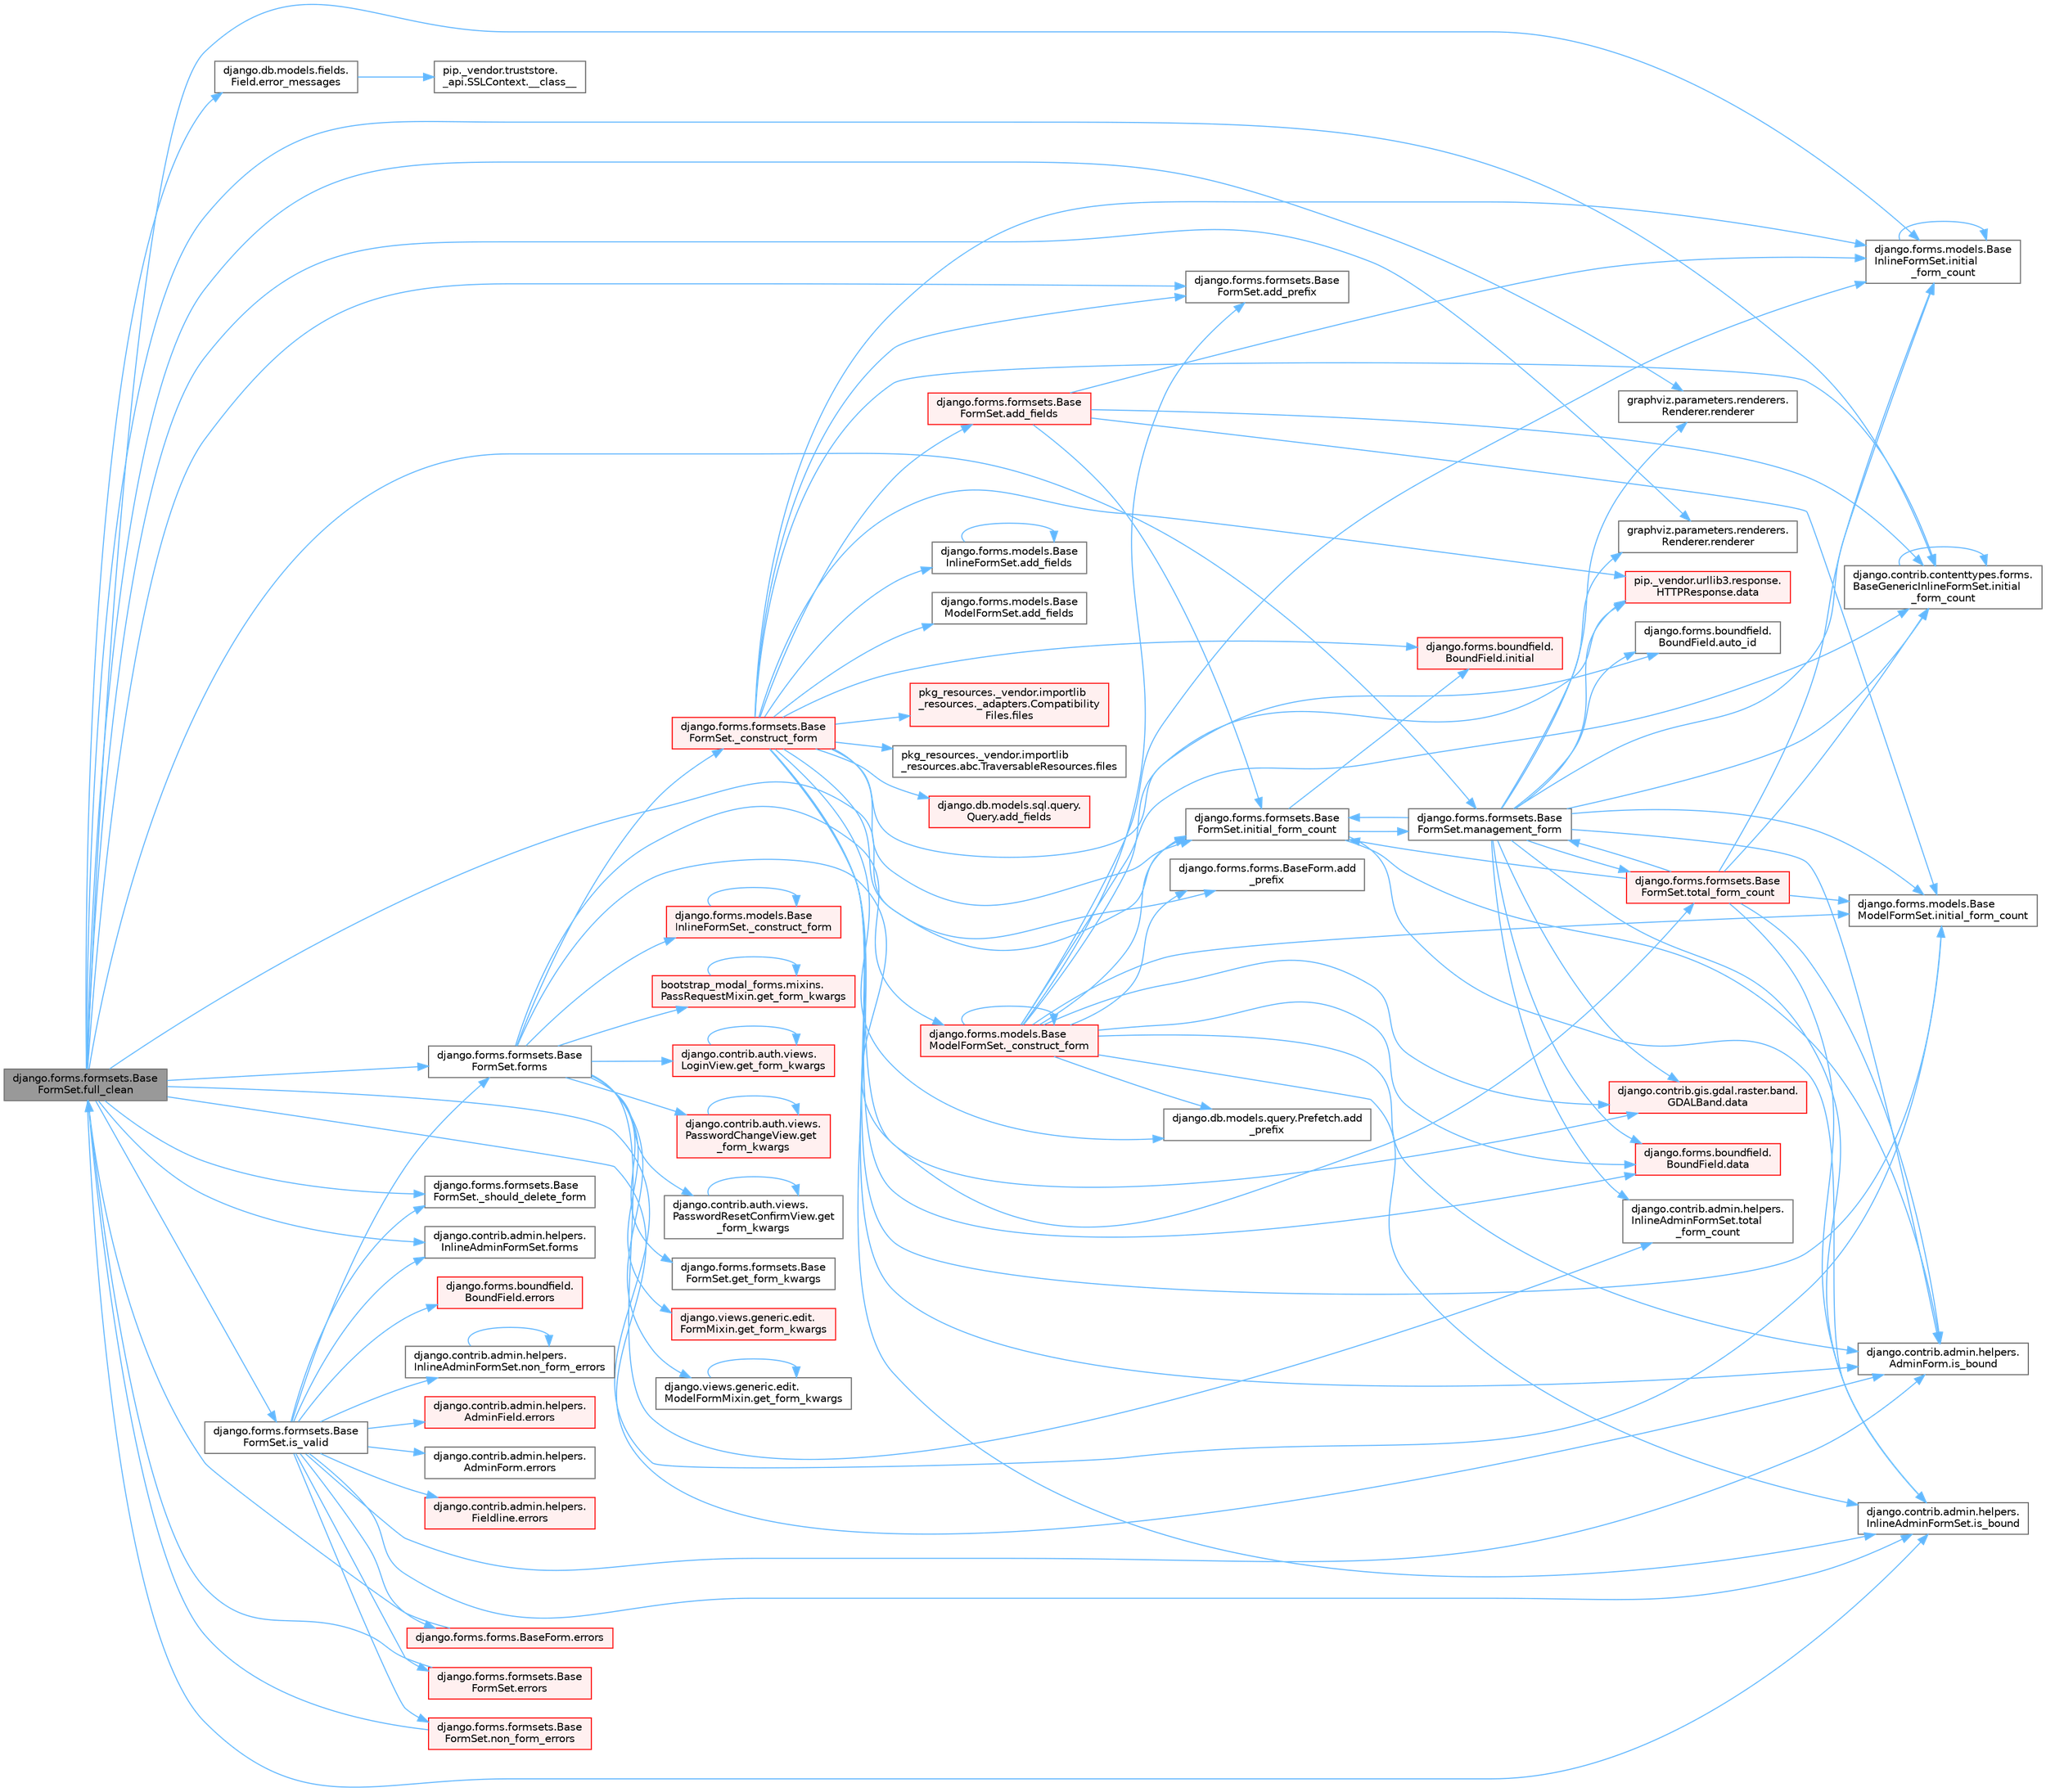 digraph "django.forms.formsets.BaseFormSet.full_clean"
{
 // LATEX_PDF_SIZE
  bgcolor="transparent";
  edge [fontname=Helvetica,fontsize=10,labelfontname=Helvetica,labelfontsize=10];
  node [fontname=Helvetica,fontsize=10,shape=box,height=0.2,width=0.4];
  rankdir="LR";
  Node1 [id="Node000001",label="django.forms.formsets.Base\lFormSet.full_clean",height=0.2,width=0.4,color="gray40", fillcolor="grey60", style="filled", fontcolor="black",tooltip=" "];
  Node1 -> Node2 [id="edge1_Node000001_Node000002",color="steelblue1",style="solid",tooltip=" "];
  Node2 [id="Node000002",label="django.forms.formsets.Base\lFormSet._should_delete_form",height=0.2,width=0.4,color="grey40", fillcolor="white", style="filled",URL="$classdjango_1_1forms_1_1formsets_1_1_base_form_set.html#a4c4f89a542f15dcb367e018a44444118",tooltip=" "];
  Node1 -> Node3 [id="edge2_Node000001_Node000003",color="steelblue1",style="solid",tooltip=" "];
  Node3 [id="Node000003",label="django.forms.formsets.Base\lFormSet.add_prefix",height=0.2,width=0.4,color="grey40", fillcolor="white", style="filled",URL="$classdjango_1_1forms_1_1formsets_1_1_base_form_set.html#a0498beaa50e1791022fde719a1e28ab8",tooltip=" "];
  Node1 -> Node4 [id="edge3_Node000001_Node000004",color="steelblue1",style="solid",tooltip=" "];
  Node4 [id="Node000004",label="django.db.models.fields.\lField.error_messages",height=0.2,width=0.4,color="grey40", fillcolor="white", style="filled",URL="$classdjango_1_1db_1_1models_1_1fields_1_1_field.html#a9c8939045e11d9e49a0c355a333250ad",tooltip=" "];
  Node4 -> Node5 [id="edge4_Node000004_Node000005",color="steelblue1",style="solid",tooltip=" "];
  Node5 [id="Node000005",label="pip._vendor.truststore.\l_api.SSLContext.__class__",height=0.2,width=0.4,color="grey40", fillcolor="white", style="filled",URL="$classpip_1_1__vendor_1_1truststore_1_1__api_1_1_s_s_l_context.html#a530861514f31eabaa3f513557d6e66de",tooltip=" "];
  Node1 -> Node6 [id="edge5_Node000001_Node000006",color="steelblue1",style="solid",tooltip=" "];
  Node6 [id="Node000006",label="django.contrib.admin.helpers.\lInlineAdminFormSet.forms",height=0.2,width=0.4,color="grey40", fillcolor="white", style="filled",URL="$classdjango_1_1contrib_1_1admin_1_1helpers_1_1_inline_admin_form_set.html#aab73a19b39b7eac47d39c4fe6b21ca51",tooltip=" "];
  Node1 -> Node7 [id="edge6_Node000001_Node000007",color="steelblue1",style="solid",tooltip=" "];
  Node7 [id="Node000007",label="django.forms.formsets.Base\lFormSet.forms",height=0.2,width=0.4,color="grey40", fillcolor="white", style="filled",URL="$classdjango_1_1forms_1_1formsets_1_1_base_form_set.html#a398234150267aa3c6dceaa20a7a507f1",tooltip=" "];
  Node7 -> Node8 [id="edge7_Node000007_Node000008",color="steelblue1",style="solid",tooltip=" "];
  Node8 [id="Node000008",label="django.forms.formsets.Base\lFormSet._construct_form",height=0.2,width=0.4,color="red", fillcolor="#FFF0F0", style="filled",URL="$classdjango_1_1forms_1_1formsets_1_1_base_form_set.html#a4a92b0779a5f5964325e73f9c8521fe8",tooltip=" "];
  Node8 -> Node9 [id="edge8_Node000008_Node000009",color="steelblue1",style="solid",tooltip=" "];
  Node9 [id="Node000009",label="django.db.models.sql.query.\lQuery.add_fields",height=0.2,width=0.4,color="red", fillcolor="#FFF0F0", style="filled",URL="$classdjango_1_1db_1_1models_1_1sql_1_1query_1_1_query.html#a86b6a93688b1029c5cc8095a6bc8b683",tooltip=" "];
  Node8 -> Node4479 [id="edge9_Node000008_Node004479",color="steelblue1",style="solid",tooltip=" "];
  Node4479 [id="Node004479",label="django.forms.formsets.Base\lFormSet.add_fields",height=0.2,width=0.4,color="red", fillcolor="#FFF0F0", style="filled",URL="$classdjango_1_1forms_1_1formsets_1_1_base_form_set.html#a9db7c4b565cef620c0195e8f424c3861",tooltip=" "];
  Node4479 -> Node4482 [id="edge10_Node004479_Node004482",color="steelblue1",style="solid",tooltip=" "];
  Node4482 [id="Node004482",label="django.contrib.contenttypes.forms.\lBaseGenericInlineFormSet.initial\l_form_count",height=0.2,width=0.4,color="grey40", fillcolor="white", style="filled",URL="$classdjango_1_1contrib_1_1contenttypes_1_1forms_1_1_base_generic_inline_form_set.html#a3022118f13a1deac787ae2b1e56a4351",tooltip=" "];
  Node4482 -> Node4482 [id="edge11_Node004482_Node004482",color="steelblue1",style="solid",tooltip=" "];
  Node4479 -> Node4483 [id="edge12_Node004479_Node004483",color="steelblue1",style="solid",tooltip=" "];
  Node4483 [id="Node004483",label="django.forms.formsets.Base\lFormSet.initial_form_count",height=0.2,width=0.4,color="grey40", fillcolor="white", style="filled",URL="$classdjango_1_1forms_1_1formsets_1_1_base_form_set.html#ac69af218aef466f57271c03f8406077e",tooltip=" "];
  Node4483 -> Node580 [id="edge13_Node004483_Node000580",color="steelblue1",style="solid",tooltip=" "];
  Node580 [id="Node000580",label="django.forms.boundfield.\lBoundField.initial",height=0.2,width=0.4,color="red", fillcolor="#FFF0F0", style="filled",URL="$classdjango_1_1forms_1_1boundfield_1_1_bound_field.html#a81706c00426d51f42167d00c2018cb92",tooltip=" "];
  Node4483 -> Node2228 [id="edge14_Node004483_Node002228",color="steelblue1",style="solid",tooltip=" "];
  Node2228 [id="Node002228",label="django.contrib.admin.helpers.\lAdminForm.is_bound",height=0.2,width=0.4,color="grey40", fillcolor="white", style="filled",URL="$classdjango_1_1contrib_1_1admin_1_1helpers_1_1_admin_form.html#a3db6718d4233338252982b87421a1ae9",tooltip=" "];
  Node4483 -> Node2229 [id="edge15_Node004483_Node002229",color="steelblue1",style="solid",tooltip=" "];
  Node2229 [id="Node002229",label="django.contrib.admin.helpers.\lInlineAdminFormSet.is_bound",height=0.2,width=0.4,color="grey40", fillcolor="white", style="filled",URL="$classdjango_1_1contrib_1_1admin_1_1helpers_1_1_inline_admin_form_set.html#a54ae697ea028b7ed3e193f059bc54a71",tooltip=" "];
  Node4483 -> Node4484 [id="edge16_Node004483_Node004484",color="steelblue1",style="solid",tooltip=" "];
  Node4484 [id="Node004484",label="django.forms.formsets.Base\lFormSet.management_form",height=0.2,width=0.4,color="grey40", fillcolor="white", style="filled",URL="$classdjango_1_1forms_1_1formsets_1_1_base_form_set.html#a4fca1fb0745bdade6e7a259744b90d94",tooltip=" "];
  Node4484 -> Node1658 [id="edge17_Node004484_Node001658",color="steelblue1",style="solid",tooltip=" "];
  Node1658 [id="Node001658",label="django.forms.boundfield.\lBoundField.auto_id",height=0.2,width=0.4,color="grey40", fillcolor="white", style="filled",URL="$classdjango_1_1forms_1_1boundfield_1_1_bound_field.html#ae7b115e17041dcc8625b27f5e055a47c",tooltip=" "];
  Node4484 -> Node276 [id="edge18_Node004484_Node000276",color="steelblue1",style="solid",tooltip=" "];
  Node276 [id="Node000276",label="django.contrib.gis.gdal.raster.band.\lGDALBand.data",height=0.2,width=0.4,color="red", fillcolor="#FFF0F0", style="filled",URL="$classdjango_1_1contrib_1_1gis_1_1gdal_1_1raster_1_1band_1_1_g_d_a_l_band.html#a5d37dc4c4d5a50a21b75460e75f9ee4d",tooltip=" "];
  Node4484 -> Node354 [id="edge19_Node004484_Node000354",color="steelblue1",style="solid",tooltip=" "];
  Node354 [id="Node000354",label="django.forms.boundfield.\lBoundField.data",height=0.2,width=0.4,color="red", fillcolor="#FFF0F0", style="filled",URL="$classdjango_1_1forms_1_1boundfield_1_1_bound_field.html#ad38e19a5099c352218e82322f47b020c",tooltip=" "];
  Node4484 -> Node355 [id="edge20_Node004484_Node000355",color="steelblue1",style="solid",tooltip=" "];
  Node355 [id="Node000355",label="pip._vendor.urllib3.response.\lHTTPResponse.data",height=0.2,width=0.4,color="red", fillcolor="#FFF0F0", style="filled",URL="$classpip_1_1__vendor_1_1urllib3_1_1response_1_1_h_t_t_p_response.html#abf3c538704803faf453331b0031f3bdd",tooltip=" "];
  Node4484 -> Node4482 [id="edge21_Node004484_Node004482",color="steelblue1",style="solid",tooltip=" "];
  Node4484 -> Node4483 [id="edge22_Node004484_Node004483",color="steelblue1",style="solid",tooltip=" "];
  Node4484 -> Node4485 [id="edge23_Node004484_Node004485",color="steelblue1",style="solid",tooltip=" "];
  Node4485 [id="Node004485",label="django.forms.models.Base\lInlineFormSet.initial\l_form_count",height=0.2,width=0.4,color="grey40", fillcolor="white", style="filled",URL="$classdjango_1_1forms_1_1models_1_1_base_inline_form_set.html#ab1bf4b2e98a48b37719c19eba66c05f4",tooltip=" "];
  Node4485 -> Node4485 [id="edge24_Node004485_Node004485",color="steelblue1",style="solid",tooltip=" "];
  Node4484 -> Node4486 [id="edge25_Node004484_Node004486",color="steelblue1",style="solid",tooltip=" "];
  Node4486 [id="Node004486",label="django.forms.models.Base\lModelFormSet.initial_form_count",height=0.2,width=0.4,color="grey40", fillcolor="white", style="filled",URL="$classdjango_1_1forms_1_1models_1_1_base_model_form_set.html#a52c99928025ea0082ad8ea8c7b7ccdf3",tooltip=" "];
  Node4484 -> Node2228 [id="edge26_Node004484_Node002228",color="steelblue1",style="solid",tooltip=" "];
  Node4484 -> Node2229 [id="edge27_Node004484_Node002229",color="steelblue1",style="solid",tooltip=" "];
  Node4484 -> Node1997 [id="edge28_Node004484_Node001997",color="steelblue1",style="solid",tooltip=" "];
  Node1997 [id="Node001997",label="graphviz.parameters.renderers.\lRenderer.renderer",height=0.2,width=0.4,color="grey40", fillcolor="white", style="filled",URL="$classgraphviz_1_1parameters_1_1renderers_1_1_renderer.html#ab647ac81ea9a587e2231805e7b215e4e",tooltip=" "];
  Node4484 -> Node1998 [id="edge29_Node004484_Node001998",color="steelblue1",style="solid",tooltip=" "];
  Node1998 [id="Node001998",label="graphviz.parameters.renderers.\lRenderer.renderer",height=0.2,width=0.4,color="grey40", fillcolor="white", style="filled",URL="$classgraphviz_1_1parameters_1_1renderers_1_1_renderer.html#a315fd281bf35cbff9713265b12b06e09",tooltip=" "];
  Node4484 -> Node4487 [id="edge30_Node004484_Node004487",color="steelblue1",style="solid",tooltip=" "];
  Node4487 [id="Node004487",label="django.contrib.admin.helpers.\lInlineAdminFormSet.total\l_form_count",height=0.2,width=0.4,color="grey40", fillcolor="white", style="filled",URL="$classdjango_1_1contrib_1_1admin_1_1helpers_1_1_inline_admin_form_set.html#a875279fc2106dd77d68f94726a4343b3",tooltip=" "];
  Node4484 -> Node4488 [id="edge31_Node004484_Node004488",color="steelblue1",style="solid",tooltip=" "];
  Node4488 [id="Node004488",label="django.forms.formsets.Base\lFormSet.total_form_count",height=0.2,width=0.4,color="red", fillcolor="#FFF0F0", style="filled",URL="$classdjango_1_1forms_1_1formsets_1_1_base_form_set.html#a6f385fb1509469e7b3071b42ad2dc945",tooltip=" "];
  Node4488 -> Node4482 [id="edge32_Node004488_Node004482",color="steelblue1",style="solid",tooltip=" "];
  Node4488 -> Node4483 [id="edge33_Node004488_Node004483",color="steelblue1",style="solid",tooltip=" "];
  Node4488 -> Node4485 [id="edge34_Node004488_Node004485",color="steelblue1",style="solid",tooltip=" "];
  Node4488 -> Node4486 [id="edge35_Node004488_Node004486",color="steelblue1",style="solid",tooltip=" "];
  Node4488 -> Node2228 [id="edge36_Node004488_Node002228",color="steelblue1",style="solid",tooltip=" "];
  Node4488 -> Node2229 [id="edge37_Node004488_Node002229",color="steelblue1",style="solid",tooltip=" "];
  Node4488 -> Node4484 [id="edge38_Node004488_Node004484",color="steelblue1",style="solid",tooltip=" "];
  Node4479 -> Node4485 [id="edge39_Node004479_Node004485",color="steelblue1",style="solid",tooltip=" "];
  Node4479 -> Node4486 [id="edge40_Node004479_Node004486",color="steelblue1",style="solid",tooltip=" "];
  Node8 -> Node4489 [id="edge41_Node000008_Node004489",color="steelblue1",style="solid",tooltip=" "];
  Node4489 [id="Node004489",label="django.forms.models.Base\lInlineFormSet.add_fields",height=0.2,width=0.4,color="grey40", fillcolor="white", style="filled",URL="$classdjango_1_1forms_1_1models_1_1_base_inline_form_set.html#a8e14729fad18b2b23207dfeaffc15cb1",tooltip=" "];
  Node4489 -> Node4489 [id="edge42_Node004489_Node004489",color="steelblue1",style="solid",tooltip=" "];
  Node8 -> Node4490 [id="edge43_Node000008_Node004490",color="steelblue1",style="solid",tooltip=" "];
  Node4490 [id="Node004490",label="django.forms.models.Base\lModelFormSet.add_fields",height=0.2,width=0.4,color="grey40", fillcolor="white", style="filled",URL="$classdjango_1_1forms_1_1models_1_1_base_model_form_set.html#a7cbfcd0996447218ac3164fd6a1305bc",tooltip=" "];
  Node8 -> Node4491 [id="edge44_Node000008_Node004491",color="steelblue1",style="solid",tooltip=" "];
  Node4491 [id="Node004491",label="django.db.models.query.Prefetch.add\l_prefix",height=0.2,width=0.4,color="grey40", fillcolor="white", style="filled",URL="$classdjango_1_1db_1_1models_1_1query_1_1_prefetch.html#afb4d279a423967d5f32da91385163ef5",tooltip=" "];
  Node8 -> Node4492 [id="edge45_Node000008_Node004492",color="steelblue1",style="solid",tooltip=" "];
  Node4492 [id="Node004492",label="django.forms.forms.BaseForm.add\l_prefix",height=0.2,width=0.4,color="grey40", fillcolor="white", style="filled",URL="$classdjango_1_1forms_1_1forms_1_1_base_form.html#ae40cfd5224bffe1e658208d9733eb1cf",tooltip=" "];
  Node8 -> Node3 [id="edge46_Node000008_Node000003",color="steelblue1",style="solid",tooltip=" "];
  Node8 -> Node1658 [id="edge47_Node000008_Node001658",color="steelblue1",style="solid",tooltip=" "];
  Node8 -> Node276 [id="edge48_Node000008_Node000276",color="steelblue1",style="solid",tooltip=" "];
  Node8 -> Node354 [id="edge49_Node000008_Node000354",color="steelblue1",style="solid",tooltip=" "];
  Node8 -> Node355 [id="edge50_Node000008_Node000355",color="steelblue1",style="solid",tooltip=" "];
  Node8 -> Node2443 [id="edge51_Node000008_Node002443",color="steelblue1",style="solid",tooltip=" "];
  Node2443 [id="Node002443",label="pkg_resources._vendor.importlib\l_resources._adapters.Compatibility\lFiles.files",height=0.2,width=0.4,color="red", fillcolor="#FFF0F0", style="filled",URL="$classpkg__resources_1_1__vendor_1_1importlib__resources_1_1__adapters_1_1_compatibility_files.html#a8b9d338ee8b5f6f2b1b612d2835a5528",tooltip=" "];
  Node8 -> Node2444 [id="edge52_Node000008_Node002444",color="steelblue1",style="solid",tooltip=" "];
  Node2444 [id="Node002444",label="pkg_resources._vendor.importlib\l_resources.abc.TraversableResources.files",height=0.2,width=0.4,color="grey40", fillcolor="white", style="filled",URL="$classpkg__resources_1_1__vendor_1_1importlib__resources_1_1abc_1_1_traversable_resources.html#a355a5579db7885b20dd95b6175965f5b",tooltip=" "];
  Node8 -> Node580 [id="edge53_Node000008_Node000580",color="steelblue1",style="solid",tooltip=" "];
  Node8 -> Node4482 [id="edge54_Node000008_Node004482",color="steelblue1",style="solid",tooltip=" "];
  Node8 -> Node4483 [id="edge55_Node000008_Node004483",color="steelblue1",style="solid",tooltip=" "];
  Node8 -> Node4485 [id="edge56_Node000008_Node004485",color="steelblue1",style="solid",tooltip=" "];
  Node8 -> Node4486 [id="edge57_Node000008_Node004486",color="steelblue1",style="solid",tooltip=" "];
  Node8 -> Node2228 [id="edge58_Node000008_Node002228",color="steelblue1",style="solid",tooltip=" "];
  Node8 -> Node2229 [id="edge59_Node000008_Node002229",color="steelblue1",style="solid",tooltip=" "];
  Node7 -> Node4493 [id="edge60_Node000007_Node004493",color="steelblue1",style="solid",tooltip=" "];
  Node4493 [id="Node004493",label="django.forms.models.Base\lInlineFormSet._construct_form",height=0.2,width=0.4,color="red", fillcolor="#FFF0F0", style="filled",URL="$classdjango_1_1forms_1_1models_1_1_base_inline_form_set.html#aed181a723beea830c7e6334b2aa775c3",tooltip=" "];
  Node4493 -> Node4493 [id="edge61_Node004493_Node004493",color="steelblue1",style="solid",tooltip=" "];
  Node7 -> Node4494 [id="edge62_Node000007_Node004494",color="steelblue1",style="solid",tooltip=" "];
  Node4494 [id="Node004494",label="django.forms.models.Base\lModelFormSet._construct_form",height=0.2,width=0.4,color="red", fillcolor="#FFF0F0", style="filled",URL="$classdjango_1_1forms_1_1models_1_1_base_model_form_set.html#a2318f52c4f2963f7674c8e15e2f3c324",tooltip=" "];
  Node4494 -> Node4494 [id="edge63_Node004494_Node004494",color="steelblue1",style="solid",tooltip=" "];
  Node4494 -> Node4491 [id="edge64_Node004494_Node004491",color="steelblue1",style="solid",tooltip=" "];
  Node4494 -> Node4492 [id="edge65_Node004494_Node004492",color="steelblue1",style="solid",tooltip=" "];
  Node4494 -> Node3 [id="edge66_Node004494_Node000003",color="steelblue1",style="solid",tooltip=" "];
  Node4494 -> Node276 [id="edge67_Node004494_Node000276",color="steelblue1",style="solid",tooltip=" "];
  Node4494 -> Node354 [id="edge68_Node004494_Node000354",color="steelblue1",style="solid",tooltip=" "];
  Node4494 -> Node355 [id="edge69_Node004494_Node000355",color="steelblue1",style="solid",tooltip=" "];
  Node4494 -> Node4482 [id="edge70_Node004494_Node004482",color="steelblue1",style="solid",tooltip=" "];
  Node4494 -> Node4483 [id="edge71_Node004494_Node004483",color="steelblue1",style="solid",tooltip=" "];
  Node4494 -> Node4485 [id="edge72_Node004494_Node004485",color="steelblue1",style="solid",tooltip=" "];
  Node4494 -> Node4486 [id="edge73_Node004494_Node004486",color="steelblue1",style="solid",tooltip=" "];
  Node4494 -> Node2228 [id="edge74_Node004494_Node002228",color="steelblue1",style="solid",tooltip=" "];
  Node4494 -> Node2229 [id="edge75_Node004494_Node002229",color="steelblue1",style="solid",tooltip=" "];
  Node7 -> Node1964 [id="edge76_Node000007_Node001964",color="steelblue1",style="solid",tooltip=" "];
  Node1964 [id="Node001964",label="bootstrap_modal_forms.mixins.\lPassRequestMixin.get_form_kwargs",height=0.2,width=0.4,color="red", fillcolor="#FFF0F0", style="filled",URL="$classbootstrap__modal__forms_1_1mixins_1_1_pass_request_mixin.html#ad4ae849823f332bb1016a8508cb34ee3",tooltip=" "];
  Node1964 -> Node1964 [id="edge77_Node001964_Node001964",color="steelblue1",style="solid",tooltip=" "];
  Node7 -> Node1965 [id="edge78_Node000007_Node001965",color="steelblue1",style="solid",tooltip=" "];
  Node1965 [id="Node001965",label="django.contrib.auth.views.\lLoginView.get_form_kwargs",height=0.2,width=0.4,color="red", fillcolor="#FFF0F0", style="filled",URL="$classdjango_1_1contrib_1_1auth_1_1views_1_1_login_view.html#a2eba98b8c16c8a98348679ea2c921d25",tooltip=" "];
  Node1965 -> Node1965 [id="edge79_Node001965_Node001965",color="steelblue1",style="solid",tooltip=" "];
  Node7 -> Node1966 [id="edge80_Node000007_Node001966",color="steelblue1",style="solid",tooltip=" "];
  Node1966 [id="Node001966",label="django.contrib.auth.views.\lPasswordChangeView.get\l_form_kwargs",height=0.2,width=0.4,color="red", fillcolor="#FFF0F0", style="filled",URL="$classdjango_1_1contrib_1_1auth_1_1views_1_1_password_change_view.html#a553cf3e37e5a2c05db774e580cbcc038",tooltip=" "];
  Node1966 -> Node1966 [id="edge81_Node001966_Node001966",color="steelblue1",style="solid",tooltip=" "];
  Node7 -> Node1967 [id="edge82_Node000007_Node001967",color="steelblue1",style="solid",tooltip=" "];
  Node1967 [id="Node001967",label="django.contrib.auth.views.\lPasswordResetConfirmView.get\l_form_kwargs",height=0.2,width=0.4,color="grey40", fillcolor="white", style="filled",URL="$classdjango_1_1contrib_1_1auth_1_1views_1_1_password_reset_confirm_view.html#a370c4fdedb3f2a2550450e2dbdb1bb80",tooltip=" "];
  Node1967 -> Node1967 [id="edge83_Node001967_Node001967",color="steelblue1",style="solid",tooltip=" "];
  Node7 -> Node1968 [id="edge84_Node000007_Node001968",color="steelblue1",style="solid",tooltip=" "];
  Node1968 [id="Node001968",label="django.forms.formsets.Base\lFormSet.get_form_kwargs",height=0.2,width=0.4,color="grey40", fillcolor="white", style="filled",URL="$classdjango_1_1forms_1_1formsets_1_1_base_form_set.html#aaae42461c58f5266a1e98419c8f79902",tooltip=" "];
  Node7 -> Node1969 [id="edge85_Node000007_Node001969",color="steelblue1",style="solid",tooltip=" "];
  Node1969 [id="Node001969",label="django.views.generic.edit.\lFormMixin.get_form_kwargs",height=0.2,width=0.4,color="red", fillcolor="#FFF0F0", style="filled",URL="$classdjango_1_1views_1_1generic_1_1edit_1_1_form_mixin.html#a7e8c141b6c4efa8727e7f06322969249",tooltip=" "];
  Node7 -> Node1972 [id="edge86_Node000007_Node001972",color="steelblue1",style="solid",tooltip=" "];
  Node1972 [id="Node001972",label="django.views.generic.edit.\lModelFormMixin.get_form_kwargs",height=0.2,width=0.4,color="grey40", fillcolor="white", style="filled",URL="$classdjango_1_1views_1_1generic_1_1edit_1_1_model_form_mixin.html#acb08afab46e151c93364f9ceca55d786",tooltip=" "];
  Node1972 -> Node1972 [id="edge87_Node001972_Node001972",color="steelblue1",style="solid",tooltip=" "];
  Node7 -> Node4487 [id="edge88_Node000007_Node004487",color="steelblue1",style="solid",tooltip=" "];
  Node7 -> Node4488 [id="edge89_Node000007_Node004488",color="steelblue1",style="solid",tooltip=" "];
  Node1 -> Node4482 [id="edge90_Node000001_Node004482",color="steelblue1",style="solid",tooltip=" "];
  Node1 -> Node4483 [id="edge91_Node000001_Node004483",color="steelblue1",style="solid",tooltip=" "];
  Node1 -> Node4485 [id="edge92_Node000001_Node004485",color="steelblue1",style="solid",tooltip=" "];
  Node1 -> Node4486 [id="edge93_Node000001_Node004486",color="steelblue1",style="solid",tooltip=" "];
  Node1 -> Node2228 [id="edge94_Node000001_Node002228",color="steelblue1",style="solid",tooltip=" "];
  Node1 -> Node2229 [id="edge95_Node000001_Node002229",color="steelblue1",style="solid",tooltip=" "];
  Node1 -> Node2227 [id="edge96_Node000001_Node002227",color="steelblue1",style="solid",tooltip=" "];
  Node2227 [id="Node002227",label="django.forms.formsets.Base\lFormSet.is_valid",height=0.2,width=0.4,color="grey40", fillcolor="white", style="filled",URL="$classdjango_1_1forms_1_1formsets_1_1_base_form_set.html#a713477cfb7c01e723400df62b49c250c",tooltip=" "];
  Node2227 -> Node2 [id="edge97_Node002227_Node000002",color="steelblue1",style="solid",tooltip=" "];
  Node2227 -> Node524 [id="edge98_Node002227_Node000524",color="steelblue1",style="solid",tooltip=" "];
  Node524 [id="Node000524",label="django.contrib.admin.helpers.\lAdminField.errors",height=0.2,width=0.4,color="red", fillcolor="#FFF0F0", style="filled",URL="$classdjango_1_1contrib_1_1admin_1_1helpers_1_1_admin_field.html#a2ed7041739e06b7ebeb076401379c675",tooltip=" "];
  Node2227 -> Node525 [id="edge99_Node002227_Node000525",color="steelblue1",style="solid",tooltip=" "];
  Node525 [id="Node000525",label="django.contrib.admin.helpers.\lAdminForm.errors",height=0.2,width=0.4,color="grey40", fillcolor="white", style="filled",URL="$classdjango_1_1contrib_1_1admin_1_1helpers_1_1_admin_form.html#a3ccc9540a232de721c24f95c26a2b34a",tooltip=" "];
  Node2227 -> Node526 [id="edge100_Node002227_Node000526",color="steelblue1",style="solid",tooltip=" "];
  Node526 [id="Node000526",label="django.contrib.admin.helpers.\lFieldline.errors",height=0.2,width=0.4,color="red", fillcolor="#FFF0F0", style="filled",URL="$classdjango_1_1contrib_1_1admin_1_1helpers_1_1_fieldline.html#ac0094313ce4b91212414f914a381499d",tooltip=" "];
  Node2227 -> Node541 [id="edge101_Node002227_Node000541",color="steelblue1",style="solid",tooltip=" "];
  Node541 [id="Node000541",label="django.forms.boundfield.\lBoundField.errors",height=0.2,width=0.4,color="red", fillcolor="#FFF0F0", style="filled",URL="$classdjango_1_1forms_1_1boundfield_1_1_bound_field.html#a47569da22ccdcdd1bb15a2506a0a5f6e",tooltip=" "];
  Node2227 -> Node1716 [id="edge102_Node002227_Node001716",color="steelblue1",style="solid",tooltip=" "];
  Node1716 [id="Node001716",label="django.forms.forms.BaseForm.errors",height=0.2,width=0.4,color="red", fillcolor="#FFF0F0", style="filled",URL="$classdjango_1_1forms_1_1forms_1_1_base_form.html#aca47cb75eb6c321d1c429b33eca94d49",tooltip=" "];
  Node1716 -> Node1 [id="edge103_Node001716_Node000001",color="steelblue1",style="solid",tooltip=" "];
  Node2227 -> Node1725 [id="edge104_Node002227_Node001725",color="steelblue1",style="solid",tooltip=" "];
  Node1725 [id="Node001725",label="django.forms.formsets.Base\lFormSet.errors",height=0.2,width=0.4,color="red", fillcolor="#FFF0F0", style="filled",URL="$classdjango_1_1forms_1_1formsets_1_1_base_form_set.html#a9e249e2240c3ae2775249e3d3da42020",tooltip=" "];
  Node1725 -> Node1 [id="edge105_Node001725_Node000001",color="steelblue1",style="solid",tooltip=" "];
  Node2227 -> Node6 [id="edge106_Node002227_Node000006",color="steelblue1",style="solid",tooltip=" "];
  Node2227 -> Node7 [id="edge107_Node002227_Node000007",color="steelblue1",style="solid",tooltip=" "];
  Node2227 -> Node2228 [id="edge108_Node002227_Node002228",color="steelblue1",style="solid",tooltip=" "];
  Node2227 -> Node2229 [id="edge109_Node002227_Node002229",color="steelblue1",style="solid",tooltip=" "];
  Node2227 -> Node2230 [id="edge110_Node002227_Node002230",color="steelblue1",style="solid",tooltip=" "];
  Node2230 [id="Node002230",label="django.contrib.admin.helpers.\lInlineAdminFormSet.non_form_errors",height=0.2,width=0.4,color="grey40", fillcolor="white", style="filled",URL="$classdjango_1_1contrib_1_1admin_1_1helpers_1_1_inline_admin_form_set.html#ae6c5e4e232e75026288705aa7012991f",tooltip=" "];
  Node2230 -> Node2230 [id="edge111_Node002230_Node002230",color="steelblue1",style="solid",tooltip=" "];
  Node2227 -> Node2231 [id="edge112_Node002227_Node002231",color="steelblue1",style="solid",tooltip=" "];
  Node2231 [id="Node002231",label="django.forms.formsets.Base\lFormSet.non_form_errors",height=0.2,width=0.4,color="red", fillcolor="#FFF0F0", style="filled",URL="$classdjango_1_1forms_1_1formsets_1_1_base_form_set.html#a8b499fb5fdd72c59134bf40aeac2de3c",tooltip=" "];
  Node2231 -> Node1 [id="edge113_Node002231_Node000001",color="steelblue1",style="solid",tooltip=" "];
  Node1 -> Node4484 [id="edge114_Node000001_Node004484",color="steelblue1",style="solid",tooltip=" "];
  Node1 -> Node1997 [id="edge115_Node000001_Node001997",color="steelblue1",style="solid",tooltip=" "];
  Node1 -> Node1998 [id="edge116_Node000001_Node001998",color="steelblue1",style="solid",tooltip=" "];
}
